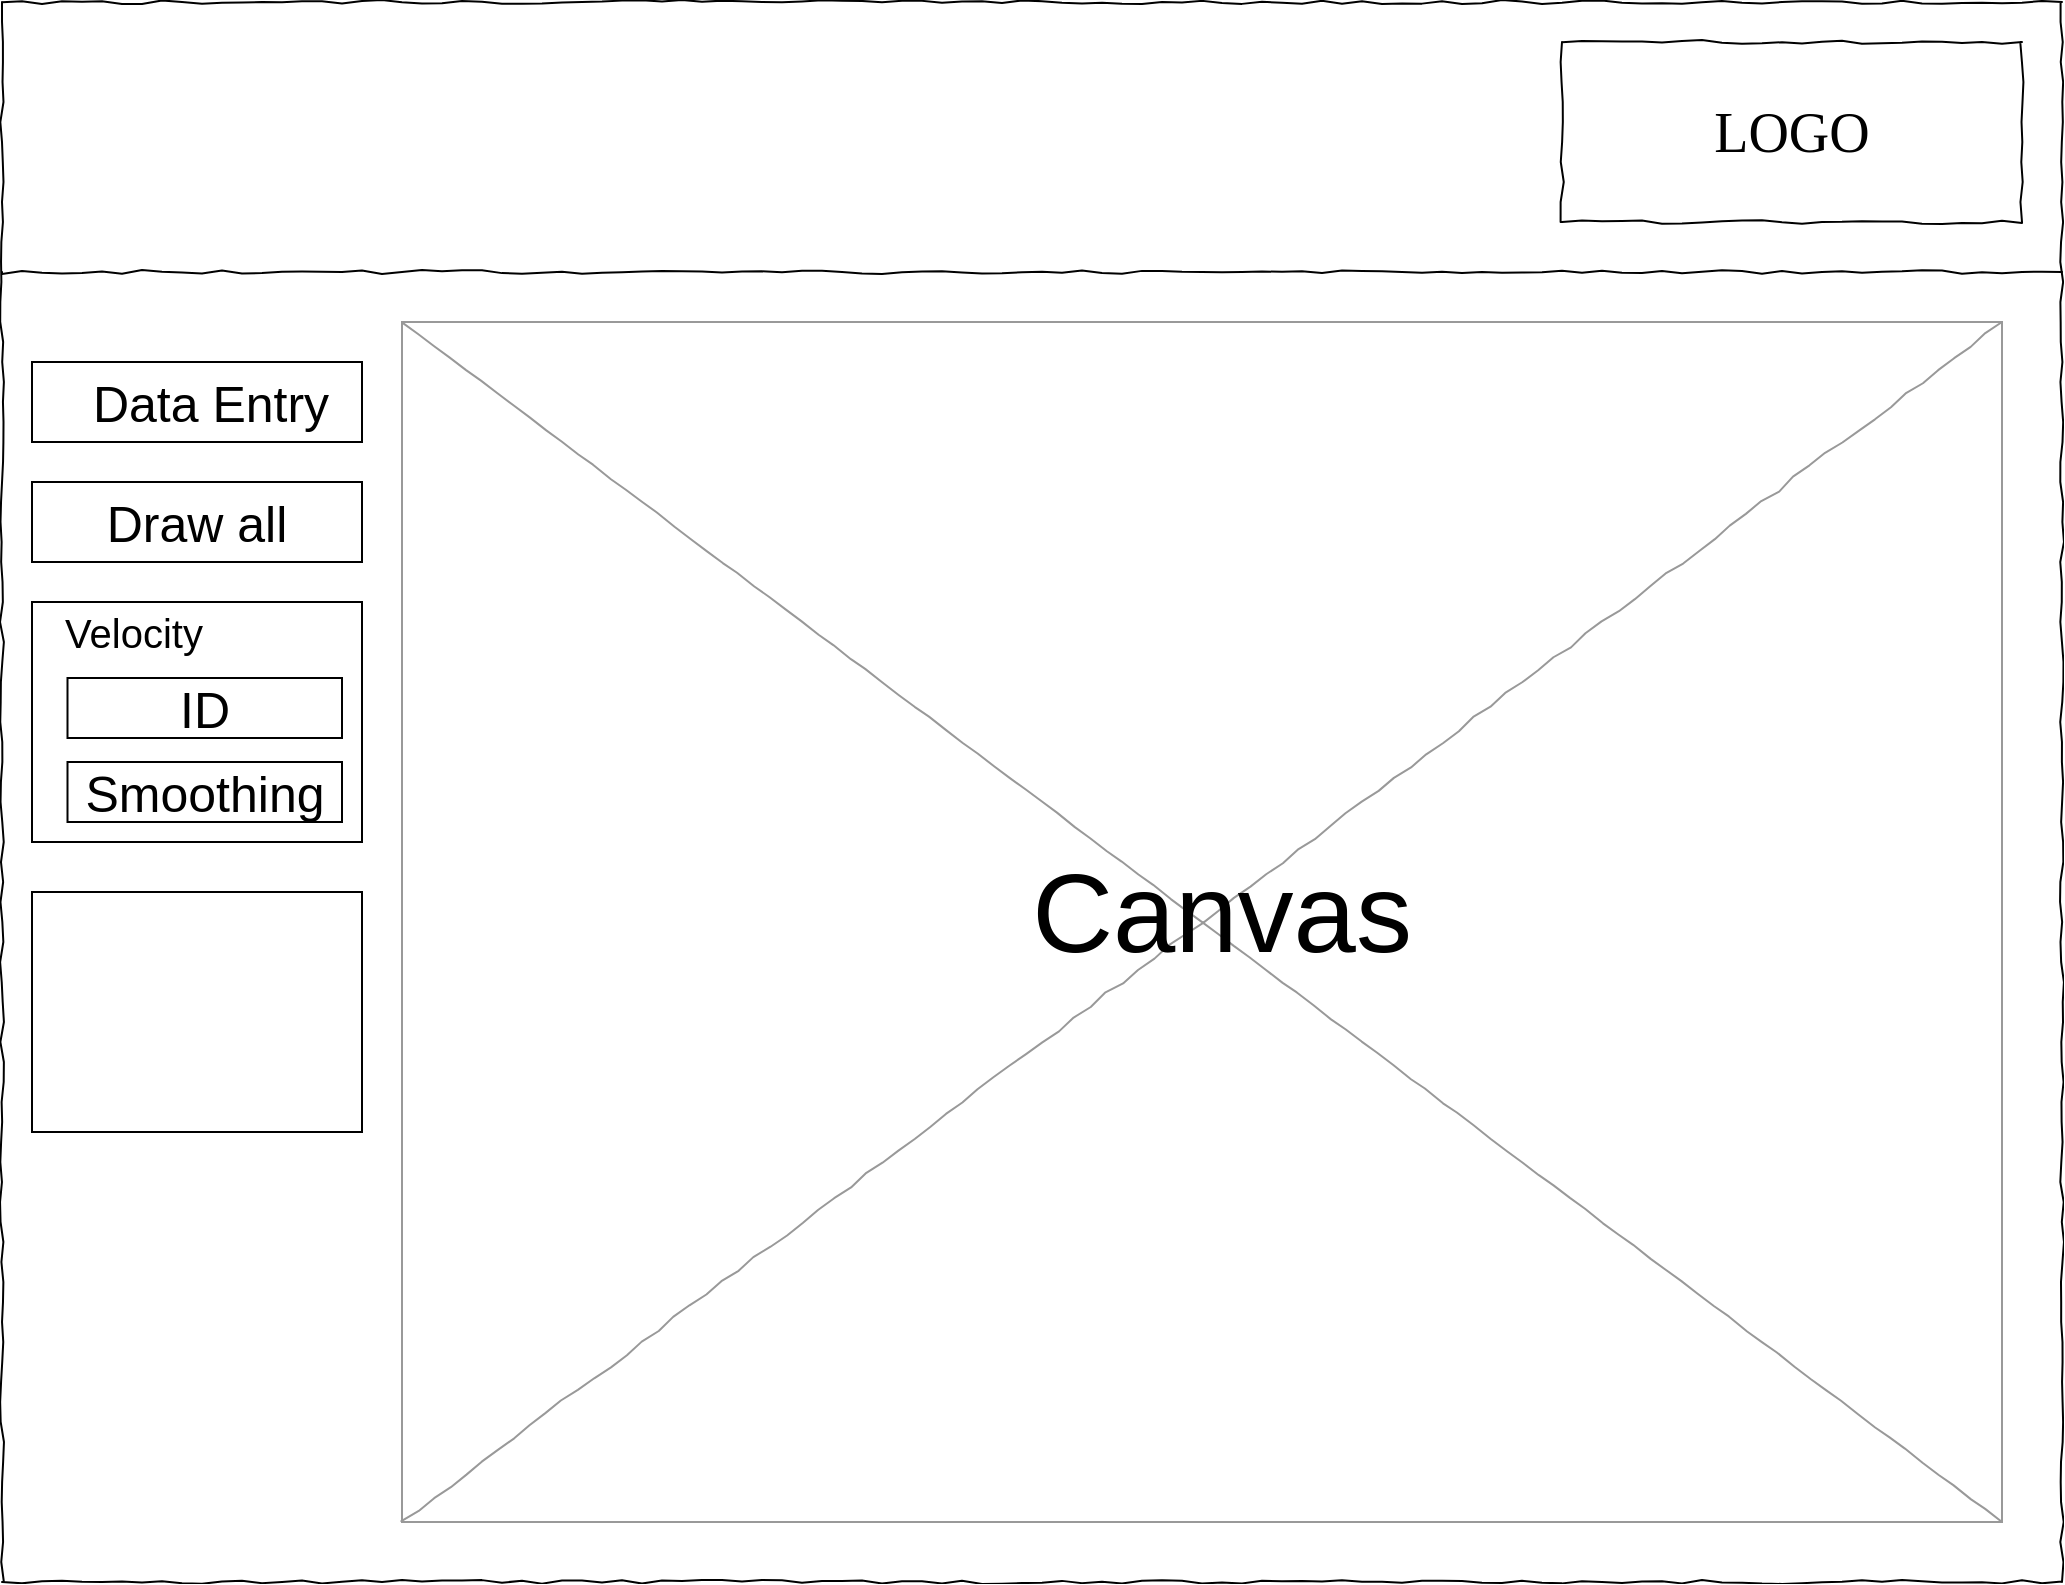 <mxfile version="13.10.8" type="github">
  <diagram name="Page-1" id="03018318-947c-dd8e-b7a3-06fadd420f32">
    <mxGraphModel dx="1673" dy="865" grid="1" gridSize="10" guides="1" tooltips="1" connect="1" arrows="1" fold="1" page="1" pageScale="1" pageWidth="200" pageHeight="300" background="#ffffff" math="0" shadow="0">
      <root>
        <mxCell id="0" />
        <mxCell id="1" parent="0" />
        <mxCell id="677b7b8949515195-1" value="" style="whiteSpace=wrap;html=1;rounded=0;shadow=0;labelBackgroundColor=none;strokeColor=#000000;strokeWidth=1;fillColor=none;fontFamily=Verdana;fontSize=12;fontColor=#000000;align=center;comic=1;glass=0;sketch=0;" parent="1" vertex="1">
          <mxGeometry x="50" y="10" width="1030" height="790" as="geometry" />
        </mxCell>
        <mxCell id="677b7b8949515195-2" value="LOGO" style="whiteSpace=wrap;html=1;rounded=0;shadow=0;labelBackgroundColor=none;strokeWidth=1;fontFamily=Verdana;fontSize=28;align=center;comic=1;" parent="1" vertex="1">
          <mxGeometry x="830" y="30" width="230" height="90" as="geometry" />
        </mxCell>
        <mxCell id="677b7b8949515195-9" value="" style="line;strokeWidth=1;html=1;rounded=0;shadow=0;labelBackgroundColor=none;fillColor=none;fontFamily=Verdana;fontSize=14;fontColor=#000000;align=center;comic=1;" parent="1" vertex="1">
          <mxGeometry x="50" y="140" width="1030" height="10" as="geometry" />
        </mxCell>
        <mxCell id="677b7b8949515195-16" value="" style="verticalLabelPosition=bottom;shadow=0;dashed=0;align=center;html=1;verticalAlign=top;strokeWidth=1;shape=mxgraph.mockup.graphics.simpleIcon;strokeColor=#999999;rounded=0;labelBackgroundColor=none;fontFamily=Verdana;fontSize=14;fontColor=#000000;comic=1;" parent="1" vertex="1">
          <mxGeometry x="250" y="170" width="800" height="600" as="geometry" />
        </mxCell>
        <mxCell id="jqfh6Rn8bjpp5zuh0Vwt-1" value="Canvas" style="text;html=1;strokeColor=none;fillColor=none;align=center;verticalAlign=middle;whiteSpace=wrap;rounded=0;shadow=0;glass=0;sketch=0;strokeWidth=1;fontSize=56;" vertex="1" parent="1">
          <mxGeometry x="550" y="425" width="220" height="80" as="geometry" />
        </mxCell>
        <mxCell id="jqfh6Rn8bjpp5zuh0Vwt-2" value="" style="rounded=0;whiteSpace=wrap;html=1;shadow=0;glass=0;sketch=0;strokeWidth=1;fontSize=56;" vertex="1" parent="1">
          <mxGeometry x="65" y="190" width="165" height="40" as="geometry" />
        </mxCell>
        <mxCell id="jqfh6Rn8bjpp5zuh0Vwt-7" value="" style="rounded=0;whiteSpace=wrap;html=1;shadow=0;glass=0;sketch=0;strokeWidth=1;fontSize=56;" vertex="1" parent="1">
          <mxGeometry x="65" y="250" width="165" height="40" as="geometry" />
        </mxCell>
        <mxCell id="jqfh6Rn8bjpp5zuh0Vwt-10" value="" style="rounded=0;whiteSpace=wrap;html=1;shadow=0;glass=0;sketch=0;strokeWidth=1;fontSize=56;" vertex="1" parent="1">
          <mxGeometry x="65" y="310" width="165" height="120" as="geometry" />
        </mxCell>
        <mxCell id="jqfh6Rn8bjpp5zuh0Vwt-11" value="Data Entry" style="text;html=1;strokeColor=none;fillColor=none;align=center;verticalAlign=middle;whiteSpace=wrap;rounded=0;shadow=0;glass=0;sketch=0;fontSize=25;" vertex="1" parent="1">
          <mxGeometry x="77.5" y="200" width="152.5" height="20" as="geometry" />
        </mxCell>
        <mxCell id="jqfh6Rn8bjpp5zuh0Vwt-13" value="&lt;p style=&quot;line-height: 100% ; font-size: 20px&quot;&gt;Velocity&lt;/p&gt;" style="text;html=1;strokeColor=none;fillColor=none;align=center;verticalAlign=middle;whiteSpace=wrap;rounded=0;shadow=0;glass=0;sketch=0;fontSize=25;" vertex="1" parent="1">
          <mxGeometry x="71.25" y="310" width="90" height="30" as="geometry" />
        </mxCell>
        <mxCell id="jqfh6Rn8bjpp5zuh0Vwt-14" value="Draw all" style="text;html=1;strokeColor=none;fillColor=none;align=center;verticalAlign=middle;whiteSpace=wrap;rounded=0;shadow=0;glass=0;sketch=0;fontSize=25;" vertex="1" parent="1">
          <mxGeometry x="92.25" y="260" width="110.5" height="20" as="geometry" />
        </mxCell>
        <mxCell id="jqfh6Rn8bjpp5zuh0Vwt-20" value="ID" style="rounded=0;whiteSpace=wrap;html=1;shadow=0;glass=0;sketch=0;strokeWidth=1;fontSize=25;" vertex="1" parent="1">
          <mxGeometry x="82.75" y="348" width="137.25" height="30" as="geometry" />
        </mxCell>
        <mxCell id="jqfh6Rn8bjpp5zuh0Vwt-21" value="Smoothing" style="rounded=0;whiteSpace=wrap;html=1;shadow=0;glass=0;sketch=0;strokeWidth=1;fontSize=25;" vertex="1" parent="1">
          <mxGeometry x="82.75" y="390" width="137.25" height="30" as="geometry" />
        </mxCell>
        <mxCell id="jqfh6Rn8bjpp5zuh0Vwt-22" value="" style="rounded=0;whiteSpace=wrap;html=1;shadow=0;glass=0;sketch=0;strokeWidth=1;fontSize=56;" vertex="1" parent="1">
          <mxGeometry x="65" y="455" width="165" height="120" as="geometry" />
        </mxCell>
      </root>
    </mxGraphModel>
  </diagram>
</mxfile>
